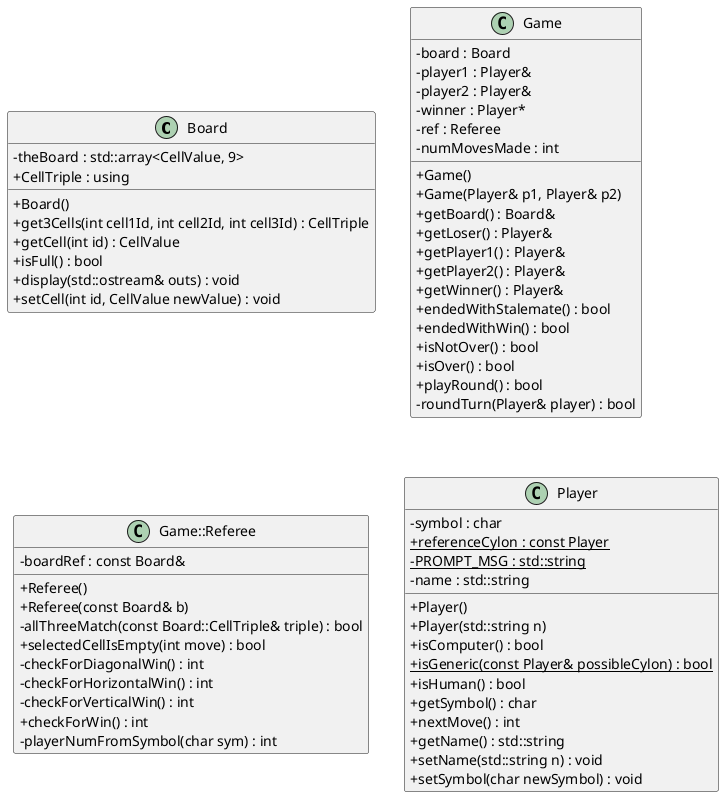 @startuml
skinparam classAttributeIconSize 0
hide empty members

class Board {
	+Board()
	+get3Cells(int cell1Id, int cell2Id, int cell3Id) : CellTriple
	+getCell(int id) : CellValue
	+isFull() : bool
	-theBoard : std::array<CellValue, 9>
	+CellTriple : using
	+display(std::ostream& outs) : void
	+setCell(int id, CellValue newValue) : void
}

class Game {
	+Game()
	+Game(Player& p1, Player& p2)
	-board : Board
	+getBoard() : Board&
	+getLoser() : Player&
	+getPlayer1() : Player&
	+getPlayer2() : Player&
	+getWinner() : Player&
	-player1 : Player&
	-player2 : Player&
	-winner : Player*
	-ref : Referee
	+endedWithStalemate() : bool
	+endedWithWin() : bool
	+isNotOver() : bool
	+isOver() : bool
	+playRound() : bool
	-roundTurn(Player& player) : bool
	-numMovesMade : int
}


class Game::Referee {
	+Referee()
	+Referee(const Board& b)
	-allThreeMatch(const Board::CellTriple& triple) : bool
	+selectedCellIsEmpty(int move) : bool
	-boardRef : const Board&
	-checkForDiagonalWin() : int
	-checkForHorizontalWin() : int
	-checkForVerticalWin() : int
	+checkForWin() : int
	-playerNumFromSymbol(char sym) : int
}


class Player {
	+Player()
	+Player(std::string n)
	+isComputer() : bool
	+{static} isGeneric(const Player& possibleCylon) : bool
	+isHuman() : bool
	+getSymbol() : char
	-symbol : char
	+nextMove() : int
	+{static} referenceCylon : const Player
	-{static} PROMPT_MSG : std::string
	+getName() : std::string
	-name : std::string
	+setName(std::string n) : void
	+setSymbol(char newSymbol) : void
}



@enduml

